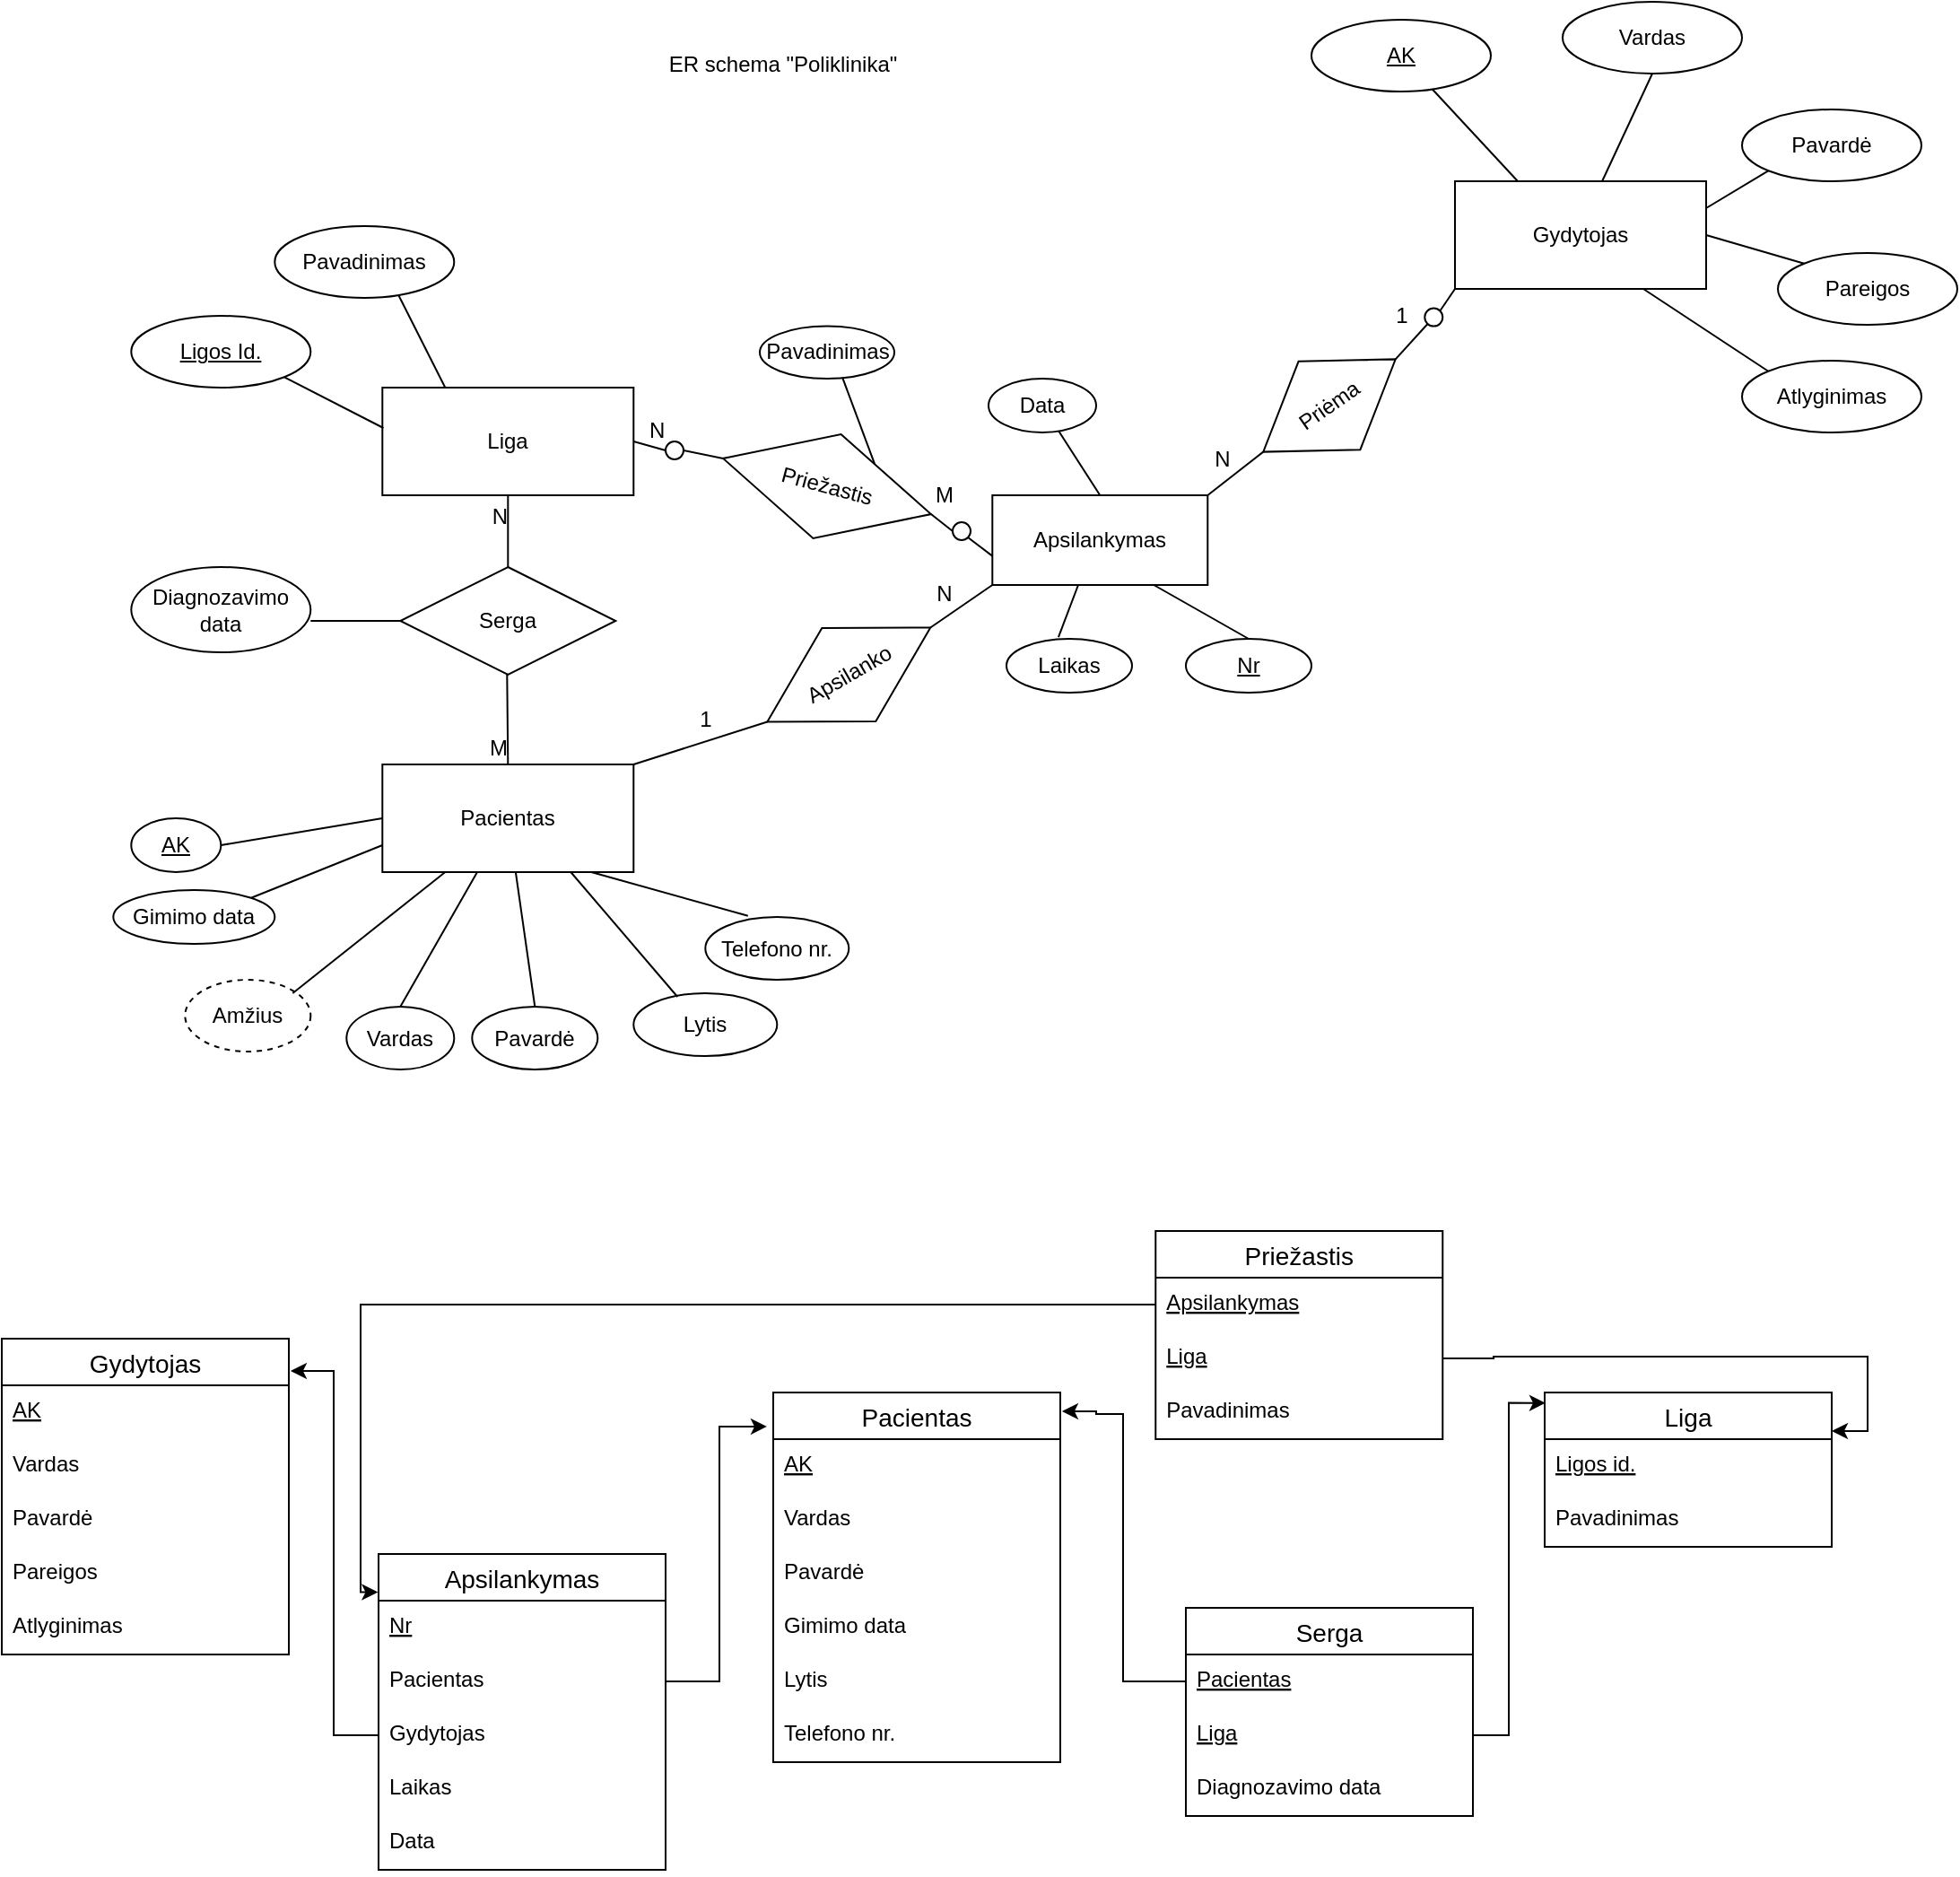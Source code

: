 <mxfile version="20.3.0" type="device"><diagram id="R2lEEEUBdFMjLlhIrx00" name="Page-1"><mxGraphModel dx="1765" dy="1061" grid="1" gridSize="10" guides="1" tooltips="1" connect="1" arrows="1" fold="1" page="1" pageScale="1" pageWidth="850" pageHeight="1100" math="0" shadow="0" extFonts="Permanent Marker^https://fonts.googleapis.com/css?family=Permanent+Marker"><root><mxCell id="0"/><mxCell id="1" parent="0"/><mxCell id="J650FCVs5pDaBVzM3ZSB-6" value="Gydytojas" style="rounded=0;whiteSpace=wrap;html=1;" parent="1" vertex="1"><mxGeometry x="570" y="115" width="140" height="60" as="geometry"/></mxCell><mxCell id="J650FCVs5pDaBVzM3ZSB-7" value="Pacientas" style="rounded=0;whiteSpace=wrap;html=1;" parent="1" vertex="1"><mxGeometry x="-27.85" y="440" width="140" height="60" as="geometry"/></mxCell><mxCell id="J650FCVs5pDaBVzM3ZSB-8" value="Liga" style="rounded=0;whiteSpace=wrap;html=1;" parent="1" vertex="1"><mxGeometry x="-27.85" y="230" width="140" height="60" as="geometry"/></mxCell><mxCell id="J650FCVs5pDaBVzM3ZSB-10" value="AK" style="ellipse;whiteSpace=wrap;html=1;align=center;fontStyle=4;" parent="1" vertex="1"><mxGeometry x="-167.85" y="470" width="50" height="30" as="geometry"/></mxCell><mxCell id="J650FCVs5pDaBVzM3ZSB-11" value="Vardas" style="ellipse;whiteSpace=wrap;html=1;align=center;" parent="1" vertex="1"><mxGeometry x="-47.85" y="575" width="60" height="35" as="geometry"/></mxCell><mxCell id="J650FCVs5pDaBVzM3ZSB-12" value="Pavardė" style="ellipse;whiteSpace=wrap;html=1;align=center;" parent="1" vertex="1"><mxGeometry x="22.15" y="575" width="70" height="35" as="geometry"/></mxCell><mxCell id="J650FCVs5pDaBVzM3ZSB-13" value="Serga" style="shape=rhombus;perimeter=rhombusPerimeter;whiteSpace=wrap;html=1;align=center;" parent="1" vertex="1"><mxGeometry x="-17.85" y="330" width="120" height="60" as="geometry"/></mxCell><mxCell id="J650FCVs5pDaBVzM3ZSB-15" value="" style="endArrow=none;html=1;rounded=0;" parent="1" edge="1"><mxGeometry relative="1" as="geometry"><mxPoint x="41.65" y="390" as="sourcePoint"/><mxPoint x="42.15" y="440" as="targetPoint"/></mxGeometry></mxCell><mxCell id="J650FCVs5pDaBVzM3ZSB-16" value="M" style="resizable=0;html=1;align=right;verticalAlign=bottom;" parent="J650FCVs5pDaBVzM3ZSB-15" connectable="0" vertex="1"><mxGeometry x="1" relative="1" as="geometry"/></mxCell><mxCell id="J650FCVs5pDaBVzM3ZSB-17" value="" style="endArrow=none;html=1;rounded=0;exitX=0.5;exitY=0;exitDx=0;exitDy=0;entryX=0.5;entryY=1;entryDx=0;entryDy=0;" parent="1" source="J650FCVs5pDaBVzM3ZSB-13" target="J650FCVs5pDaBVzM3ZSB-8" edge="1"><mxGeometry relative="1" as="geometry"><mxPoint x="172.15" y="460" as="sourcePoint"/><mxPoint x="152.15" y="340" as="targetPoint"/></mxGeometry></mxCell><mxCell id="J650FCVs5pDaBVzM3ZSB-18" value="N" style="resizable=0;html=1;align=right;verticalAlign=bottom;" parent="J650FCVs5pDaBVzM3ZSB-17" connectable="0" vertex="1"><mxGeometry x="1" relative="1" as="geometry"><mxPoint y="20" as="offset"/></mxGeometry></mxCell><mxCell id="J650FCVs5pDaBVzM3ZSB-26" value="Pareigos" style="ellipse;whiteSpace=wrap;html=1;align=center;" parent="1" vertex="1"><mxGeometry x="750" y="155" width="100" height="40" as="geometry"/></mxCell><mxCell id="J650FCVs5pDaBVzM3ZSB-27" value="AK" style="ellipse;whiteSpace=wrap;html=1;align=center;fontStyle=4;" parent="1" vertex="1"><mxGeometry x="490" y="25" width="100" height="40" as="geometry"/></mxCell><mxCell id="J650FCVs5pDaBVzM3ZSB-28" value="Vardas" style="ellipse;whiteSpace=wrap;html=1;align=center;" parent="1" vertex="1"><mxGeometry x="630" y="15" width="100" height="40" as="geometry"/></mxCell><mxCell id="J650FCVs5pDaBVzM3ZSB-29" value="Pavardė" style="ellipse;whiteSpace=wrap;html=1;align=center;" parent="1" vertex="1"><mxGeometry x="730" y="75" width="100" height="40" as="geometry"/></mxCell><mxCell id="J650FCVs5pDaBVzM3ZSB-30" value="" style="endArrow=none;html=1;rounded=0;entryX=0.25;entryY=0;entryDx=0;entryDy=0;" parent="1" source="J650FCVs5pDaBVzM3ZSB-27" target="J650FCVs5pDaBVzM3ZSB-6" edge="1"><mxGeometry relative="1" as="geometry"><mxPoint x="400" y="115" as="sourcePoint"/><mxPoint x="560" y="115" as="targetPoint"/></mxGeometry></mxCell><mxCell id="J650FCVs5pDaBVzM3ZSB-31" value="" style="endArrow=none;html=1;rounded=0;exitX=0.5;exitY=1;exitDx=0;exitDy=0;entryX=0.586;entryY=0;entryDx=0;entryDy=0;entryPerimeter=0;" parent="1" source="J650FCVs5pDaBVzM3ZSB-28" target="J650FCVs5pDaBVzM3ZSB-6" edge="1"><mxGeometry relative="1" as="geometry"><mxPoint x="669.999" y="63.749" as="sourcePoint"/><mxPoint x="670" y="105" as="targetPoint"/></mxGeometry></mxCell><mxCell id="J650FCVs5pDaBVzM3ZSB-32" value="" style="endArrow=none;html=1;rounded=0;exitX=0;exitY=1;exitDx=0;exitDy=0;entryX=1;entryY=0.25;entryDx=0;entryDy=0;" parent="1" source="J650FCVs5pDaBVzM3ZSB-29" target="J650FCVs5pDaBVzM3ZSB-6" edge="1"><mxGeometry relative="1" as="geometry"><mxPoint x="690" y="65" as="sourcePoint"/><mxPoint x="662.04" y="125" as="targetPoint"/></mxGeometry></mxCell><mxCell id="J650FCVs5pDaBVzM3ZSB-33" value="" style="endArrow=none;html=1;rounded=0;exitX=0;exitY=0;exitDx=0;exitDy=0;entryX=1;entryY=0.5;entryDx=0;entryDy=0;" parent="1" source="J650FCVs5pDaBVzM3ZSB-26" target="J650FCVs5pDaBVzM3ZSB-6" edge="1"><mxGeometry relative="1" as="geometry"><mxPoint x="754.645" y="119.142" as="sourcePoint"/><mxPoint x="720" y="140" as="targetPoint"/></mxGeometry></mxCell><mxCell id="J650FCVs5pDaBVzM3ZSB-36" value="" style="endArrow=none;html=1;rounded=0;entryX=0;entryY=0.5;entryDx=0;entryDy=0;exitX=1;exitY=0.5;exitDx=0;exitDy=0;" parent="1" source="J650FCVs5pDaBVzM3ZSB-10" target="J650FCVs5pDaBVzM3ZSB-7" edge="1"><mxGeometry relative="1" as="geometry"><mxPoint x="-7.85" y="530" as="sourcePoint"/><mxPoint x="152.15" y="530" as="targetPoint"/></mxGeometry></mxCell><mxCell id="J650FCVs5pDaBVzM3ZSB-37" value="" style="endArrow=none;html=1;rounded=0;exitX=0.5;exitY=0;exitDx=0;exitDy=0;" parent="1" source="J650FCVs5pDaBVzM3ZSB-11" target="J650FCVs5pDaBVzM3ZSB-7" edge="1"><mxGeometry relative="1" as="geometry"><mxPoint x="-12.495" y="545.858" as="sourcePoint"/><mxPoint x="52.15" y="510" as="targetPoint"/></mxGeometry></mxCell><mxCell id="J650FCVs5pDaBVzM3ZSB-38" value="" style="endArrow=none;html=1;rounded=0;exitX=0.5;exitY=0;exitDx=0;exitDy=0;" parent="1" source="J650FCVs5pDaBVzM3ZSB-12" target="J650FCVs5pDaBVzM3ZSB-7" edge="1"><mxGeometry relative="1" as="geometry"><mxPoint x="50.15" y="580.52" as="sourcePoint"/><mxPoint x="51.553" y="510" as="targetPoint"/></mxGeometry></mxCell><mxCell id="J650FCVs5pDaBVzM3ZSB-39" value="" style="endArrow=none;html=1;rounded=0;exitX=0.297;exitY=-0.018;exitDx=0;exitDy=0;entryX=0.832;entryY=1;entryDx=0;entryDy=0;entryPerimeter=0;exitPerimeter=0;" parent="1" source="AAhaV8GmA9wOSP5kb0Ir-1" target="J650FCVs5pDaBVzM3ZSB-7" edge="1"><mxGeometry relative="1" as="geometry"><mxPoint x="165.613" y="525.733" as="sourcePoint"/><mxPoint x="112.15" y="492.07" as="targetPoint"/></mxGeometry></mxCell><mxCell id="J650FCVs5pDaBVzM3ZSB-41" value="Data" style="ellipse;whiteSpace=wrap;html=1;align=center;" parent="1" vertex="1"><mxGeometry x="310" y="225" width="60" height="30" as="geometry"/></mxCell><mxCell id="J650FCVs5pDaBVzM3ZSB-43" value="Laikas" style="ellipse;whiteSpace=wrap;html=1;align=center;" parent="1" vertex="1"><mxGeometry x="320" y="370" width="70" height="30" as="geometry"/></mxCell><mxCell id="x7lJWNgd2kgMamxFBdeL-2" value="Pavadinimas" style="ellipse;whiteSpace=wrap;html=1;align=center;" parent="1" vertex="1"><mxGeometry x="-87.85" y="140" width="100" height="40" as="geometry"/></mxCell><mxCell id="x7lJWNgd2kgMamxFBdeL-3" value="" style="endArrow=none;html=1;rounded=0;entryX=0.25;entryY=0;entryDx=0;entryDy=0;exitX=0.69;exitY=0.963;exitDx=0;exitDy=0;exitPerimeter=0;" parent="1" source="x7lJWNgd2kgMamxFBdeL-2" target="J650FCVs5pDaBVzM3ZSB-8" edge="1"><mxGeometry relative="1" as="geometry"><mxPoint x="-47.85" y="210" as="sourcePoint"/><mxPoint x="112.15" y="210" as="targetPoint"/></mxGeometry></mxCell><mxCell id="x7lJWNgd2kgMamxFBdeL-8" value="Lytis" style="ellipse;whiteSpace=wrap;html=1;align=center;" parent="1" vertex="1"><mxGeometry x="112.15" y="567.5" width="80" height="35" as="geometry"/></mxCell><mxCell id="x7lJWNgd2kgMamxFBdeL-11" value="Amžius" style="ellipse;whiteSpace=wrap;html=1;align=center;dashed=1;" parent="1" vertex="1"><mxGeometry x="-137.85" y="560" width="70" height="40" as="geometry"/></mxCell><mxCell id="x7lJWNgd2kgMamxFBdeL-12" value="Gimimo data" style="ellipse;whiteSpace=wrap;html=1;align=center;" parent="1" vertex="1"><mxGeometry x="-177.85" y="510" width="90" height="30" as="geometry"/></mxCell><mxCell id="x7lJWNgd2kgMamxFBdeL-13" value="" style="endArrow=none;html=1;rounded=0;entryX=0.75;entryY=1;entryDx=0;entryDy=0;exitX=0.306;exitY=0.057;exitDx=0;exitDy=0;exitPerimeter=0;" parent="1" source="x7lJWNgd2kgMamxFBdeL-8" target="J650FCVs5pDaBVzM3ZSB-7" edge="1"><mxGeometry relative="1" as="geometry"><mxPoint x="112.15" y="560" as="sourcePoint"/><mxPoint x="172.146" y="602.5" as="targetPoint"/></mxGeometry></mxCell><mxCell id="x7lJWNgd2kgMamxFBdeL-15" value="" style="endArrow=none;html=1;rounded=0;exitX=0.5;exitY=0;exitDx=0;exitDy=0;entryX=0.25;entryY=1;entryDx=0;entryDy=0;" parent="1" target="J650FCVs5pDaBVzM3ZSB-7" edge="1"><mxGeometry relative="1" as="geometry"><mxPoint x="-77.85" y="567.5" as="sourcePoint"/><mxPoint x="-34.993" y="492.5" as="targetPoint"/></mxGeometry></mxCell><mxCell id="x7lJWNgd2kgMamxFBdeL-16" value="" style="endArrow=none;html=1;rounded=0;exitX=1;exitY=0;exitDx=0;exitDy=0;entryX=0;entryY=0.75;entryDx=0;entryDy=0;" parent="1" source="x7lJWNgd2kgMamxFBdeL-12" target="J650FCVs5pDaBVzM3ZSB-7" edge="1"><mxGeometry relative="1" as="geometry"><mxPoint x="-97.85" y="537.5" as="sourcePoint"/><mxPoint x="-12.85" y="470" as="targetPoint"/></mxGeometry></mxCell><mxCell id="x7lJWNgd2kgMamxFBdeL-17" value="Ligos Id." style="ellipse;whiteSpace=wrap;html=1;align=center;fontStyle=4" parent="1" vertex="1"><mxGeometry x="-167.85" y="190" width="100" height="40" as="geometry"/></mxCell><mxCell id="x7lJWNgd2kgMamxFBdeL-18" value="" style="endArrow=none;html=1;rounded=0;entryX=0.004;entryY=0.375;entryDx=0;entryDy=0;exitX=1;exitY=1;exitDx=0;exitDy=0;entryPerimeter=0;" parent="1" source="x7lJWNgd2kgMamxFBdeL-17" target="J650FCVs5pDaBVzM3ZSB-8" edge="1"><mxGeometry relative="1" as="geometry"><mxPoint x="-8.85" y="188.52" as="sourcePoint"/><mxPoint x="17.15" y="240" as="targetPoint"/></mxGeometry></mxCell><mxCell id="x7lJWNgd2kgMamxFBdeL-19" value="Atlyginimas" style="ellipse;whiteSpace=wrap;html=1;align=center;" parent="1" vertex="1"><mxGeometry x="730" y="215" width="100" height="40" as="geometry"/></mxCell><mxCell id="x7lJWNgd2kgMamxFBdeL-20" value="" style="endArrow=none;html=1;rounded=0;exitX=0;exitY=0;exitDx=0;exitDy=0;entryX=0.75;entryY=1;entryDx=0;entryDy=0;" parent="1" source="x7lJWNgd2kgMamxFBdeL-19" target="J650FCVs5pDaBVzM3ZSB-6" edge="1"><mxGeometry relative="1" as="geometry"><mxPoint x="774.645" y="170.858" as="sourcePoint"/><mxPoint x="720" y="155" as="targetPoint"/></mxGeometry></mxCell><mxCell id="x7lJWNgd2kgMamxFBdeL-21" value="Pacientas" style="swimlane;fontStyle=0;childLayout=stackLayout;horizontal=1;startSize=26;horizontalStack=0;resizeParent=1;resizeParentMax=0;resizeLast=0;collapsible=1;marginBottom=0;align=center;fontSize=14;" parent="1" vertex="1"><mxGeometry x="190" y="790" width="160" height="206" as="geometry"><mxRectangle x="330" y="530" width="100" height="30" as="alternateBounds"/></mxGeometry></mxCell><mxCell id="x7lJWNgd2kgMamxFBdeL-22" value="AK" style="text;strokeColor=none;fillColor=none;spacingLeft=4;spacingRight=4;overflow=hidden;rotatable=0;points=[[0,0.5],[1,0.5]];portConstraint=eastwest;fontSize=12;fontStyle=4" parent="x7lJWNgd2kgMamxFBdeL-21" vertex="1"><mxGeometry y="26" width="160" height="30" as="geometry"/></mxCell><mxCell id="x7lJWNgd2kgMamxFBdeL-23" value="Vardas" style="text;strokeColor=none;fillColor=none;spacingLeft=4;spacingRight=4;overflow=hidden;rotatable=0;points=[[0,0.5],[1,0.5]];portConstraint=eastwest;fontSize=12;" parent="x7lJWNgd2kgMamxFBdeL-21" vertex="1"><mxGeometry y="56" width="160" height="30" as="geometry"/></mxCell><mxCell id="x7lJWNgd2kgMamxFBdeL-32" value="Pavardė" style="text;strokeColor=none;fillColor=none;spacingLeft=4;spacingRight=4;overflow=hidden;rotatable=0;points=[[0,0.5],[1,0.5]];portConstraint=eastwest;fontSize=12;" parent="x7lJWNgd2kgMamxFBdeL-21" vertex="1"><mxGeometry y="86" width="160" height="30" as="geometry"/></mxCell><mxCell id="MymM4sNRZoCv7Tu4zyIq-1" value="Gimimo data" style="text;strokeColor=none;fillColor=none;spacingLeft=4;spacingRight=4;overflow=hidden;rotatable=0;points=[[0,0.5],[1,0.5]];portConstraint=eastwest;fontSize=12;" parent="x7lJWNgd2kgMamxFBdeL-21" vertex="1"><mxGeometry y="116" width="160" height="30" as="geometry"/></mxCell><mxCell id="x7lJWNgd2kgMamxFBdeL-33" value="Lytis" style="text;strokeColor=none;fillColor=none;spacingLeft=4;spacingRight=4;overflow=hidden;rotatable=0;points=[[0,0.5],[1,0.5]];portConstraint=eastwest;fontSize=12;" parent="x7lJWNgd2kgMamxFBdeL-21" vertex="1"><mxGeometry y="146" width="160" height="30" as="geometry"/></mxCell><mxCell id="x7lJWNgd2kgMamxFBdeL-34" value="Telefono nr." style="text;strokeColor=none;fillColor=none;spacingLeft=4;spacingRight=4;overflow=hidden;rotatable=0;points=[[0,0.5],[1,0.5]];portConstraint=eastwest;fontSize=12;" parent="x7lJWNgd2kgMamxFBdeL-21" vertex="1"><mxGeometry y="176" width="160" height="30" as="geometry"/></mxCell><mxCell id="x7lJWNgd2kgMamxFBdeL-36" value="Liga" style="swimlane;fontStyle=0;childLayout=stackLayout;horizontal=1;startSize=26;horizontalStack=0;resizeParent=1;resizeParentMax=0;resizeLast=0;collapsible=1;marginBottom=0;align=center;fontSize=14;" parent="1" vertex="1"><mxGeometry x="620" y="790" width="160" height="86" as="geometry"><mxRectangle x="330" y="530" width="100" height="30" as="alternateBounds"/></mxGeometry></mxCell><mxCell id="x7lJWNgd2kgMamxFBdeL-37" value="Ligos id." style="text;strokeColor=none;fillColor=none;spacingLeft=4;spacingRight=4;overflow=hidden;rotatable=0;points=[[0,0.5],[1,0.5]];portConstraint=eastwest;fontSize=12;fontStyle=4" parent="x7lJWNgd2kgMamxFBdeL-36" vertex="1"><mxGeometry y="26" width="160" height="30" as="geometry"/></mxCell><mxCell id="x7lJWNgd2kgMamxFBdeL-38" value="Pavadinimas" style="text;strokeColor=none;fillColor=none;spacingLeft=4;spacingRight=4;overflow=hidden;rotatable=0;points=[[0,0.5],[1,0.5]];portConstraint=eastwest;fontSize=12;" parent="x7lJWNgd2kgMamxFBdeL-36" vertex="1"><mxGeometry y="56" width="160" height="30" as="geometry"/></mxCell><mxCell id="x7lJWNgd2kgMamxFBdeL-44" style="edgeStyle=orthogonalEdgeStyle;rounded=0;orthogonalLoop=1;jettySize=auto;html=1;entryX=0.003;entryY=0.068;entryDx=0;entryDy=0;entryPerimeter=0;exitX=1;exitY=0.5;exitDx=0;exitDy=0;" parent="1" source="AAhaV8GmA9wOSP5kb0Ir-11" target="x7lJWNgd2kgMamxFBdeL-36" edge="1"><mxGeometry relative="1" as="geometry"><mxPoint x="540" y="1000" as="sourcePoint"/></mxGeometry></mxCell><mxCell id="x7lJWNgd2kgMamxFBdeL-62" value="Gydytojas" style="swimlane;fontStyle=0;childLayout=stackLayout;horizontal=1;startSize=26;horizontalStack=0;resizeParent=1;resizeParentMax=0;resizeLast=0;collapsible=1;marginBottom=0;align=center;fontSize=14;" parent="1" vertex="1"><mxGeometry x="-240" y="760" width="160" height="176" as="geometry"><mxRectangle x="330" y="530" width="100" height="30" as="alternateBounds"/></mxGeometry></mxCell><mxCell id="x7lJWNgd2kgMamxFBdeL-63" value="AK" style="text;strokeColor=none;fillColor=none;spacingLeft=4;spacingRight=4;overflow=hidden;rotatable=0;points=[[0,0.5],[1,0.5]];portConstraint=eastwest;fontSize=12;fontStyle=4" parent="x7lJWNgd2kgMamxFBdeL-62" vertex="1"><mxGeometry y="26" width="160" height="30" as="geometry"/></mxCell><mxCell id="x7lJWNgd2kgMamxFBdeL-64" value="Vardas" style="text;strokeColor=none;fillColor=none;spacingLeft=4;spacingRight=4;overflow=hidden;rotatable=0;points=[[0,0.5],[1,0.5]];portConstraint=eastwest;fontSize=12;" parent="x7lJWNgd2kgMamxFBdeL-62" vertex="1"><mxGeometry y="56" width="160" height="30" as="geometry"/></mxCell><mxCell id="x7lJWNgd2kgMamxFBdeL-65" value="Pavardė" style="text;strokeColor=none;fillColor=none;spacingLeft=4;spacingRight=4;overflow=hidden;rotatable=0;points=[[0,0.5],[1,0.5]];portConstraint=eastwest;fontSize=12;" parent="x7lJWNgd2kgMamxFBdeL-62" vertex="1"><mxGeometry y="86" width="160" height="30" as="geometry"/></mxCell><mxCell id="x7lJWNgd2kgMamxFBdeL-66" value="Pareigos" style="text;strokeColor=none;fillColor=none;spacingLeft=4;spacingRight=4;overflow=hidden;rotatable=0;points=[[0,0.5],[1,0.5]];portConstraint=eastwest;fontSize=12;" parent="x7lJWNgd2kgMamxFBdeL-62" vertex="1"><mxGeometry y="116" width="160" height="30" as="geometry"/></mxCell><mxCell id="x7lJWNgd2kgMamxFBdeL-67" value="Atlyginimas" style="text;strokeColor=none;fillColor=none;spacingLeft=4;spacingRight=4;overflow=hidden;rotatable=0;points=[[0,0.5],[1,0.5]];portConstraint=eastwest;fontSize=12;" parent="x7lJWNgd2kgMamxFBdeL-62" vertex="1"><mxGeometry y="146" width="160" height="30" as="geometry"/></mxCell><mxCell id="x7lJWNgd2kgMamxFBdeL-69" value="Apsilankymas" style="swimlane;fontStyle=0;childLayout=stackLayout;horizontal=1;startSize=26;horizontalStack=0;resizeParent=1;resizeParentMax=0;resizeLast=0;collapsible=1;marginBottom=0;align=center;fontSize=14;" parent="1" vertex="1"><mxGeometry x="-30" y="880" width="160" height="176" as="geometry"><mxRectangle x="330" y="530" width="100" height="30" as="alternateBounds"/></mxGeometry></mxCell><mxCell id="m81VDIUT6jKObCS8xgIi-20" value="Nr" style="text;strokeColor=none;fillColor=none;spacingLeft=4;spacingRight=4;overflow=hidden;rotatable=0;points=[[0,0.5],[1,0.5]];portConstraint=eastwest;fontSize=12;fontStyle=4" parent="x7lJWNgd2kgMamxFBdeL-69" vertex="1"><mxGeometry y="26" width="160" height="30" as="geometry"/></mxCell><mxCell id="x7lJWNgd2kgMamxFBdeL-70" value="Pacientas" style="text;strokeColor=none;fillColor=none;spacingLeft=4;spacingRight=4;overflow=hidden;rotatable=0;points=[[0,0.5],[1,0.5]];portConstraint=eastwest;fontSize=12;fontStyle=0" parent="x7lJWNgd2kgMamxFBdeL-69" vertex="1"><mxGeometry y="56" width="160" height="30" as="geometry"/></mxCell><mxCell id="x7lJWNgd2kgMamxFBdeL-71" value="Gydytojas" style="text;strokeColor=none;fillColor=none;spacingLeft=4;spacingRight=4;overflow=hidden;rotatable=0;points=[[0,0.5],[1,0.5]];portConstraint=eastwest;fontSize=12;fontStyle=0" parent="x7lJWNgd2kgMamxFBdeL-69" vertex="1"><mxGeometry y="86" width="160" height="30" as="geometry"/></mxCell><mxCell id="x7lJWNgd2kgMamxFBdeL-72" value="Laikas" style="text;strokeColor=none;fillColor=none;spacingLeft=4;spacingRight=4;overflow=hidden;rotatable=0;points=[[0,0.5],[1,0.5]];portConstraint=eastwest;fontSize=12;" parent="x7lJWNgd2kgMamxFBdeL-69" vertex="1"><mxGeometry y="116" width="160" height="30" as="geometry"/></mxCell><mxCell id="x7lJWNgd2kgMamxFBdeL-73" value="Data" style="text;strokeColor=none;fillColor=none;spacingLeft=4;spacingRight=4;overflow=hidden;rotatable=0;points=[[0,0.5],[1,0.5]];portConstraint=eastwest;fontSize=12;" parent="x7lJWNgd2kgMamxFBdeL-69" vertex="1"><mxGeometry y="146" width="160" height="30" as="geometry"/></mxCell><mxCell id="x7lJWNgd2kgMamxFBdeL-75" style="edgeStyle=orthogonalEdgeStyle;rounded=0;orthogonalLoop=1;jettySize=auto;html=1;entryX=-0.022;entryY=0.092;entryDx=0;entryDy=0;entryPerimeter=0;" parent="1" source="x7lJWNgd2kgMamxFBdeL-70" target="x7lJWNgd2kgMamxFBdeL-21" edge="1"><mxGeometry relative="1" as="geometry"/></mxCell><mxCell id="x7lJWNgd2kgMamxFBdeL-76" style="edgeStyle=orthogonalEdgeStyle;rounded=0;orthogonalLoop=1;jettySize=auto;html=1;entryX=1.006;entryY=0.102;entryDx=0;entryDy=0;entryPerimeter=0;" parent="1" source="x7lJWNgd2kgMamxFBdeL-71" target="x7lJWNgd2kgMamxFBdeL-62" edge="1"><mxGeometry relative="1" as="geometry"/></mxCell><mxCell id="AAhaV8GmA9wOSP5kb0Ir-1" value="Telefono nr." style="ellipse;whiteSpace=wrap;html=1;align=center;" parent="1" vertex="1"><mxGeometry x="152.15" y="525" width="80" height="35" as="geometry"/></mxCell><mxCell id="AAhaV8GmA9wOSP5kb0Ir-9" value="Serga" style="swimlane;fontStyle=0;childLayout=stackLayout;horizontal=1;startSize=26;horizontalStack=0;resizeParent=1;resizeParentMax=0;resizeLast=0;collapsible=1;marginBottom=0;align=center;fontSize=14;" parent="1" vertex="1"><mxGeometry x="420" y="910" width="160" height="116" as="geometry"><mxRectangle x="330" y="530" width="100" height="30" as="alternateBounds"/></mxGeometry></mxCell><mxCell id="AAhaV8GmA9wOSP5kb0Ir-10" value="Pacientas" style="text;strokeColor=none;fillColor=none;spacingLeft=4;spacingRight=4;overflow=hidden;rotatable=0;points=[[0,0.5],[1,0.5]];portConstraint=eastwest;fontSize=12;fontStyle=4" parent="AAhaV8GmA9wOSP5kb0Ir-9" vertex="1"><mxGeometry y="26" width="160" height="30" as="geometry"/></mxCell><mxCell id="AAhaV8GmA9wOSP5kb0Ir-11" value="Liga" style="text;strokeColor=none;fillColor=none;spacingLeft=4;spacingRight=4;overflow=hidden;rotatable=0;points=[[0,0.5],[1,0.5]];portConstraint=eastwest;fontSize=12;fontStyle=4" parent="AAhaV8GmA9wOSP5kb0Ir-9" vertex="1"><mxGeometry y="56" width="160" height="30" as="geometry"/></mxCell><mxCell id="AAhaV8GmA9wOSP5kb0Ir-15" value="Diagnozavimo data" style="text;strokeColor=none;fillColor=none;spacingLeft=4;spacingRight=4;overflow=hidden;rotatable=0;points=[[0,0.5],[1,0.5]];portConstraint=eastwest;fontSize=12;fontStyle=0" parent="AAhaV8GmA9wOSP5kb0Ir-9" vertex="1"><mxGeometry y="86" width="160" height="30" as="geometry"/></mxCell><mxCell id="AAhaV8GmA9wOSP5kb0Ir-14" style="edgeStyle=orthogonalEdgeStyle;rounded=0;orthogonalLoop=1;jettySize=auto;html=1;exitX=0;exitY=0.5;exitDx=0;exitDy=0;entryX=1.006;entryY=0.051;entryDx=0;entryDy=0;entryPerimeter=0;" parent="1" source="AAhaV8GmA9wOSP5kb0Ir-10" target="x7lJWNgd2kgMamxFBdeL-21" edge="1"><mxGeometry relative="1" as="geometry"><mxPoint x="370" y="770" as="targetPoint"/><Array as="points"><mxPoint x="385" y="951"/><mxPoint x="385" y="802"/><mxPoint x="370" y="802"/><mxPoint x="370" y="801"/></Array></mxGeometry></mxCell><mxCell id="AAhaV8GmA9wOSP5kb0Ir-17" value="" style="endArrow=none;html=1;rounded=0;exitX=0;exitY=0.5;exitDx=0;exitDy=0;" parent="1" source="J650FCVs5pDaBVzM3ZSB-13" edge="1"><mxGeometry width="50" height="50" relative="1" as="geometry"><mxPoint x="102.15" y="400" as="sourcePoint"/><mxPoint x="-67.85" y="360" as="targetPoint"/></mxGeometry></mxCell><mxCell id="AAhaV8GmA9wOSP5kb0Ir-18" value="Diagnozavimo data" style="ellipse;whiteSpace=wrap;html=1;" parent="1" vertex="1"><mxGeometry x="-167.85" y="330" width="100" height="47.5" as="geometry"/></mxCell><mxCell id="m81VDIUT6jKObCS8xgIi-1" value="Apsilankymas" style="rounded=0;whiteSpace=wrap;html=1;" parent="1" vertex="1"><mxGeometry x="312.15" y="290" width="120" height="50" as="geometry"/></mxCell><mxCell id="m81VDIUT6jKObCS8xgIi-2" value="Apsilanko" style="shape=rhombus;perimeter=rhombusPerimeter;whiteSpace=wrap;html=1;align=center;rotation=-30;" parent="1" vertex="1"><mxGeometry x="179.65" y="360.0" width="105" height="60" as="geometry"/></mxCell><mxCell id="m81VDIUT6jKObCS8xgIi-3" value="Priėma" style="shape=rhombus;perimeter=rhombusPerimeter;whiteSpace=wrap;html=1;align=center;rotation=-35;" parent="1" vertex="1"><mxGeometry x="455" y="210" width="90" height="60" as="geometry"/></mxCell><mxCell id="m81VDIUT6jKObCS8xgIi-5" value="" style="endArrow=none;html=1;rounded=0;exitX=1;exitY=0;exitDx=0;exitDy=0;entryX=0;entryY=0.5;entryDx=0;entryDy=0;" parent="1" source="J650FCVs5pDaBVzM3ZSB-7" target="m81VDIUT6jKObCS8xgIi-2" edge="1"><mxGeometry width="50" height="50" relative="1" as="geometry"><mxPoint x="112.15" y="443" as="sourcePoint"/><mxPoint x="162.15" y="392.5" as="targetPoint"/></mxGeometry></mxCell><mxCell id="m81VDIUT6jKObCS8xgIi-6" value="" style="endArrow=none;html=1;rounded=0;exitX=1;exitY=0.5;exitDx=0;exitDy=0;entryX=0;entryY=1;entryDx=0;entryDy=0;" parent="1" source="m81VDIUT6jKObCS8xgIi-2" target="m81VDIUT6jKObCS8xgIi-1" edge="1"><mxGeometry width="50" height="50" relative="1" as="geometry"><mxPoint x="302.15" y="450" as="sourcePoint"/><mxPoint x="352.15" y="400" as="targetPoint"/></mxGeometry></mxCell><mxCell id="m81VDIUT6jKObCS8xgIi-7" value="" style="endArrow=none;html=1;rounded=0;entryX=0;entryY=0.5;entryDx=0;entryDy=0;" parent="1" target="m81VDIUT6jKObCS8xgIi-3" edge="1"><mxGeometry width="50" height="50" relative="1" as="geometry"><mxPoint x="432.15" y="290" as="sourcePoint"/><mxPoint x="482.15" y="240" as="targetPoint"/></mxGeometry></mxCell><mxCell id="m81VDIUT6jKObCS8xgIi-9" value="" style="endArrow=none;html=1;rounded=0;exitX=0.5;exitY=0;exitDx=0;exitDy=0;" parent="1" source="m81VDIUT6jKObCS8xgIi-1" target="J650FCVs5pDaBVzM3ZSB-41" edge="1"><mxGeometry width="50" height="50" relative="1" as="geometry"><mxPoint x="350" y="450" as="sourcePoint"/><mxPoint x="400" y="400" as="targetPoint"/></mxGeometry></mxCell><mxCell id="m81VDIUT6jKObCS8xgIi-11" value="" style="endArrow=none;html=1;rounded=0;entryX=0.414;entryY=-0.033;entryDx=0;entryDy=0;entryPerimeter=0;" parent="1" target="J650FCVs5pDaBVzM3ZSB-43" edge="1"><mxGeometry width="50" height="50" relative="1" as="geometry"><mxPoint x="360" y="340" as="sourcePoint"/><mxPoint x="359.143" y="264.286" as="targetPoint"/></mxGeometry></mxCell><mxCell id="m81VDIUT6jKObCS8xgIi-12" value="1" style="text;html=1;align=center;verticalAlign=middle;resizable=0;points=[];autosize=1;strokeColor=none;fillColor=none;" parent="1" vertex="1"><mxGeometry x="137.15" y="400" width="30" height="30" as="geometry"/></mxCell><mxCell id="m81VDIUT6jKObCS8xgIi-13" value="N" style="text;html=1;align=center;verticalAlign=middle;resizable=0;points=[];autosize=1;strokeColor=none;fillColor=none;" parent="1" vertex="1"><mxGeometry x="270" y="330" width="30" height="30" as="geometry"/></mxCell><mxCell id="m81VDIUT6jKObCS8xgIi-14" value="1" style="text;html=1;align=center;verticalAlign=middle;resizable=0;points=[];autosize=1;strokeColor=none;fillColor=none;" parent="1" vertex="1"><mxGeometry x="525" y="175" width="30" height="30" as="geometry"/></mxCell><mxCell id="m81VDIUT6jKObCS8xgIi-15" value="N" style="text;html=1;align=center;verticalAlign=middle;resizable=0;points=[];autosize=1;strokeColor=none;fillColor=none;" parent="1" vertex="1"><mxGeometry x="425" y="255" width="30" height="30" as="geometry"/></mxCell><mxCell id="m81VDIUT6jKObCS8xgIi-16" value="&lt;u&gt;Nr&lt;/u&gt;" style="ellipse;whiteSpace=wrap;html=1;align=center;" parent="1" vertex="1"><mxGeometry x="420" y="370" width="70" height="30" as="geometry"/></mxCell><mxCell id="m81VDIUT6jKObCS8xgIi-19" value="" style="endArrow=none;html=1;rounded=0;entryX=0.5;entryY=0;entryDx=0;entryDy=0;exitX=0.75;exitY=1;exitDx=0;exitDy=0;" parent="1" source="m81VDIUT6jKObCS8xgIi-1" target="m81VDIUT6jKObCS8xgIi-16" edge="1"><mxGeometry width="50" height="50" relative="1" as="geometry"><mxPoint x="250" y="320" as="sourcePoint"/><mxPoint x="300" y="270" as="targetPoint"/></mxGeometry></mxCell><mxCell id="K5UO3cUwziXavKiD5GTN-1" value="ER schema &quot;Poliklinika&quot;" style="text;html=1;align=center;verticalAlign=middle;resizable=0;points=[];autosize=1;strokeColor=none;fillColor=none;" parent="1" vertex="1"><mxGeometry x="120" y="35" width="150" height="30" as="geometry"/></mxCell><mxCell id="K5UO3cUwziXavKiD5GTN-3" value="" style="endArrow=none;html=1;rounded=0;exitX=1;exitY=0.5;exitDx=0;exitDy=0;" parent="1" source="m81VDIUT6jKObCS8xgIi-3" target="K5UO3cUwziXavKiD5GTN-6" edge="1"><mxGeometry width="50" height="50" relative="1" as="geometry"><mxPoint x="540.002" y="209.999" as="sourcePoint"/><mxPoint x="553.14" y="195.81" as="targetPoint"/></mxGeometry></mxCell><mxCell id="K5UO3cUwziXavKiD5GTN-6" value="" style="ellipse;whiteSpace=wrap;html=1;" parent="1" vertex="1"><mxGeometry x="553.14" y="185.81" width="10" height="10" as="geometry"/></mxCell><mxCell id="K5UO3cUwziXavKiD5GTN-8" value="" style="endArrow=none;html=1;rounded=0;exitX=1;exitY=0;exitDx=0;exitDy=0;entryX=0;entryY=1;entryDx=0;entryDy=0;" parent="1" source="K5UO3cUwziXavKiD5GTN-6" target="J650FCVs5pDaBVzM3ZSB-6" edge="1"><mxGeometry width="50" height="50" relative="1" as="geometry"><mxPoint x="546.862" y="224.189" as="sourcePoint"/><mxPoint x="564.767" y="204.501" as="targetPoint"/></mxGeometry></mxCell><mxCell id="K5UO3cUwziXavKiD5GTN-9" value="" style="endArrow=none;html=1;rounded=0;entryX=1;entryY=0.5;entryDx=0;entryDy=0;exitX=0;exitY=0.5;exitDx=0;exitDy=0;" parent="1" source="K5UO3cUwziXavKiD5GTN-22" target="J650FCVs5pDaBVzM3ZSB-8" edge="1"><mxGeometry width="50" height="50" relative="1" as="geometry"><mxPoint x="130" y="260" as="sourcePoint"/><mxPoint x="140" y="240" as="targetPoint"/></mxGeometry></mxCell><mxCell id="K5UO3cUwziXavKiD5GTN-10" value="Priežastis" style="shape=rhombus;perimeter=rhombusPerimeter;whiteSpace=wrap;html=1;align=center;rotation=15;" parent="1" vertex="1"><mxGeometry x="160" y="255" width="120" height="60" as="geometry"/></mxCell><mxCell id="K5UO3cUwziXavKiD5GTN-11" value="" style="endArrow=none;html=1;rounded=0;entryX=1;entryY=0.5;entryDx=0;entryDy=0;" parent="1" target="K5UO3cUwziXavKiD5GTN-10" edge="1"><mxGeometry width="50" height="50" relative="1" as="geometry"><mxPoint x="290" y="310" as="sourcePoint"/><mxPoint x="122.15" y="270" as="targetPoint"/></mxGeometry></mxCell><mxCell id="K5UO3cUwziXavKiD5GTN-12" value="M" style="text;html=1;align=center;verticalAlign=middle;resizable=0;points=[];autosize=1;strokeColor=none;fillColor=none;" parent="1" vertex="1"><mxGeometry x="270" y="275" width="30" height="30" as="geometry"/></mxCell><mxCell id="K5UO3cUwziXavKiD5GTN-13" value="N" style="text;strokeColor=none;fillColor=none;spacingLeft=4;spacingRight=4;overflow=hidden;rotatable=0;points=[[0,0.5],[1,0.5]];portConstraint=eastwest;fontSize=12;" parent="1" vertex="1"><mxGeometry x="115.0" y="240" width="40" height="30" as="geometry"/></mxCell><mxCell id="K5UO3cUwziXavKiD5GTN-14" value="Pavadinimas" style="ellipse;whiteSpace=wrap;html=1;align=center;" parent="1" vertex="1"><mxGeometry x="182.5" y="195.81" width="75" height="29.19" as="geometry"/></mxCell><mxCell id="K5UO3cUwziXavKiD5GTN-15" value="" style="endArrow=none;html=1;rounded=0;entryX=0.614;entryY=0.978;entryDx=0;entryDy=0;entryPerimeter=0;exitX=0.687;exitY=0.186;exitDx=0;exitDy=0;exitPerimeter=0;" parent="1" source="K5UO3cUwziXavKiD5GTN-10" target="K5UO3cUwziXavKiD5GTN-14" edge="1"><mxGeometry width="50" height="50" relative="1" as="geometry"><mxPoint x="230" y="320" as="sourcePoint"/><mxPoint x="280" y="270" as="targetPoint"/></mxGeometry></mxCell><mxCell id="K5UO3cUwziXavKiD5GTN-16" value="Priežastis" style="swimlane;fontStyle=0;childLayout=stackLayout;horizontal=1;startSize=26;horizontalStack=0;resizeParent=1;resizeParentMax=0;resizeLast=0;collapsible=1;marginBottom=0;align=center;fontSize=14;" parent="1" vertex="1"><mxGeometry x="403.14" y="700" width="160" height="116" as="geometry"><mxRectangle x="330" y="530" width="100" height="30" as="alternateBounds"/></mxGeometry></mxCell><mxCell id="K5UO3cUwziXavKiD5GTN-17" value="Apsilankymas" style="text;strokeColor=none;fillColor=none;spacingLeft=4;spacingRight=4;overflow=hidden;rotatable=0;points=[[0,0.5],[1,0.5]];portConstraint=eastwest;fontSize=12;fontStyle=4" parent="K5UO3cUwziXavKiD5GTN-16" vertex="1"><mxGeometry y="26" width="160" height="30" as="geometry"/></mxCell><mxCell id="K5UO3cUwziXavKiD5GTN-18" value="Liga" style="text;strokeColor=none;fillColor=none;spacingLeft=4;spacingRight=4;overflow=hidden;rotatable=0;points=[[0,0.5],[1,0.5]];portConstraint=eastwest;fontSize=12;fontStyle=4" parent="K5UO3cUwziXavKiD5GTN-16" vertex="1"><mxGeometry y="56" width="160" height="30" as="geometry"/></mxCell><mxCell id="K5UO3cUwziXavKiD5GTN-19" value="Pavadinimas" style="text;strokeColor=none;fillColor=none;spacingLeft=4;spacingRight=4;overflow=hidden;rotatable=0;points=[[0,0.5],[1,0.5]];portConstraint=eastwest;fontSize=12;fontStyle=0" parent="K5UO3cUwziXavKiD5GTN-16" vertex="1"><mxGeometry y="86" width="160" height="30" as="geometry"/></mxCell><mxCell id="K5UO3cUwziXavKiD5GTN-20" style="edgeStyle=orthogonalEdgeStyle;rounded=0;orthogonalLoop=1;jettySize=auto;html=1;entryX=-0.002;entryY=0.121;entryDx=0;entryDy=0;entryPerimeter=0;" parent="1" source="K5UO3cUwziXavKiD5GTN-17" target="x7lJWNgd2kgMamxFBdeL-69" edge="1"><mxGeometry relative="1" as="geometry"><Array as="points"><mxPoint x="-40" y="741"/><mxPoint x="-40" y="901"/></Array></mxGeometry></mxCell><mxCell id="K5UO3cUwziXavKiD5GTN-21" style="edgeStyle=orthogonalEdgeStyle;rounded=0;orthogonalLoop=1;jettySize=auto;html=1;entryX=1;entryY=0.25;entryDx=0;entryDy=0;" parent="1" source="K5UO3cUwziXavKiD5GTN-18" target="x7lJWNgd2kgMamxFBdeL-36" edge="1"><mxGeometry relative="1" as="geometry"/></mxCell><mxCell id="K5UO3cUwziXavKiD5GTN-22" value="" style="ellipse;whiteSpace=wrap;html=1;" parent="1" vertex="1"><mxGeometry x="130" y="260" width="10" height="10" as="geometry"/></mxCell><mxCell id="K5UO3cUwziXavKiD5GTN-28" value="" style="endArrow=none;html=1;rounded=0;exitX=0;exitY=0.5;exitDx=0;exitDy=0;entryX=1;entryY=0.5;entryDx=0;entryDy=0;" parent="1" source="K5UO3cUwziXavKiD5GTN-10" target="K5UO3cUwziXavKiD5GTN-22" edge="1"><mxGeometry width="50" height="50" relative="1" as="geometry"><mxPoint x="140" y="270" as="sourcePoint"/><mxPoint x="150" y="260" as="targetPoint"/></mxGeometry></mxCell><mxCell id="K5UO3cUwziXavKiD5GTN-29" value="" style="ellipse;whiteSpace=wrap;html=1;" parent="1" vertex="1"><mxGeometry x="290" y="305" width="10" height="10" as="geometry"/></mxCell><mxCell id="K5UO3cUwziXavKiD5GTN-30" value="" style="endArrow=none;html=1;rounded=0;entryX=1;entryY=1;entryDx=0;entryDy=0;exitX=0.001;exitY=0.679;exitDx=0;exitDy=0;exitPerimeter=0;" parent="1" source="m81VDIUT6jKObCS8xgIi-1" target="K5UO3cUwziXavKiD5GTN-29" edge="1"><mxGeometry width="50" height="50" relative="1" as="geometry"><mxPoint x="300" y="320" as="sourcePoint"/><mxPoint x="287.956" y="310.529" as="targetPoint"/></mxGeometry></mxCell></root></mxGraphModel></diagram></mxfile>